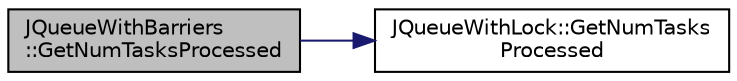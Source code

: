 digraph "JQueueWithBarriers::GetNumTasksProcessed"
{
  edge [fontname="Helvetica",fontsize="10",labelfontname="Helvetica",labelfontsize="10"];
  node [fontname="Helvetica",fontsize="10",shape=record];
  rankdir="LR";
  Node1 [label="JQueueWithBarriers\l::GetNumTasksProcessed",height=0.2,width=0.4,color="black", fillcolor="grey75", style="filled" fontcolor="black"];
  Node1 -> Node2 [color="midnightblue",fontsize="10",style="solid",fontname="Helvetica"];
  Node2 [label="JQueueWithLock::GetNumTasks\lProcessed",height=0.2,width=0.4,color="black", fillcolor="white", style="filled",URL="$class_j_queue_with_lock.html#a2a123a3f875e5010293f1ca4e6e1ed6f"];
}
